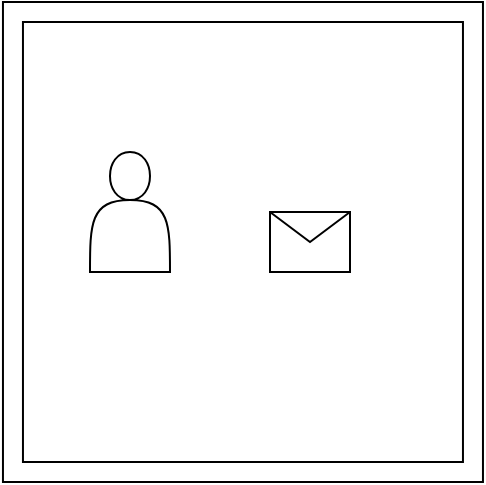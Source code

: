 <mxfile version="12.4.2" type="device" pages="1"><diagram id="oUC5sVRlhHt67cUjNg0d" name="Page-1"><mxGraphModel dx="1808" dy="530" grid="1" gridSize="10" guides="1" tooltips="1" connect="1" arrows="1" fold="1" page="1" pageScale="1" pageWidth="827" pageHeight="1169" math="0" shadow="0"><root><mxCell id="0"/><mxCell id="1" parent="0"/><mxCell id="9DXYcmGcPhUHA9p1SaTc-102" value="" style="shape=actor;whiteSpace=wrap;html=1;" parent="1" vertex="1"><mxGeometry x="-490" y="530" width="40" height="60" as="geometry"/></mxCell><mxCell id="9DXYcmGcPhUHA9p1SaTc-115" value="" style="shape=message;whiteSpace=wrap;html=1;outlineConnect=0;" parent="1" vertex="1"><mxGeometry x="-400" y="560" width="40" height="30" as="geometry"/></mxCell><mxCell id="KLXmLvpQT6GMfF84auru-4" value="" style="verticalLabelPosition=bottom;verticalAlign=top;html=1;shape=mxgraph.basic.frame;dx=10;" vertex="1" parent="1"><mxGeometry x="-533.52" y="455" width="240" height="240" as="geometry"/></mxCell></root></mxGraphModel></diagram></mxfile>